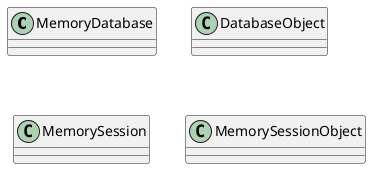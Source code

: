@startuml overview

' Database
'---------
class MemoryDatabase {
}

class DatabaseObject{
}


' Session
'---------
class MemorySession {
}

class MemorySessionObject {
}
@enduml
